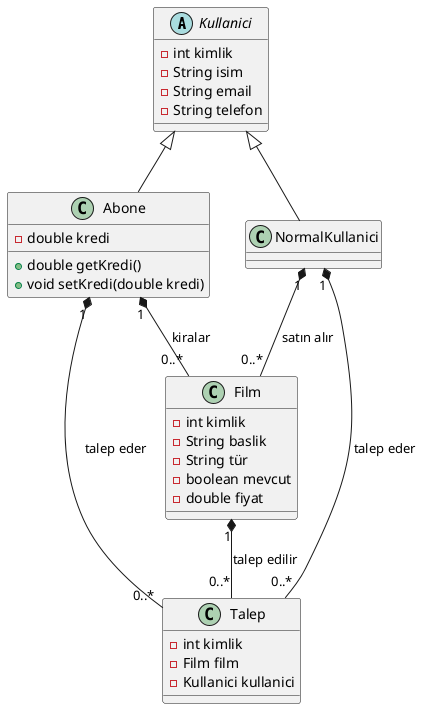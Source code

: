 @startuml

' Kullanıcı sınıfı
abstract class Kullanici {
    - int kimlik
    - String isim
    - String email
    - String telefon
}

' Abone sınıfı
class Abone {
    - double kredi
    + double getKredi()
    + void setKredi(double kredi)
}

' NormalKullanici sınıfı
class NormalKullanici {
}

' Film sınıfı
class Film {
    - int kimlik
    - String baslik
    - String tür
    - boolean mevcut
    - double fiyat
}

' Talep sınıfı
class Talep {
    - int kimlik
    - Film film
    - Kullanici kullanici
}

' İlişkiler
Kullanici <|-- Abone
Kullanici <|-- NormalKullanici
Abone "1" *-- "0..*" Film : kiralar
NormalKullanici "1" *-- "0..*" Film : satın alır
Film "1" *-- "0..*" Talep : talep edilir
Abone "1" *-- "0..*" Talep : talep eder
NormalKullanici "1" *-- "0..*" Talep : talep eder

@enduml
